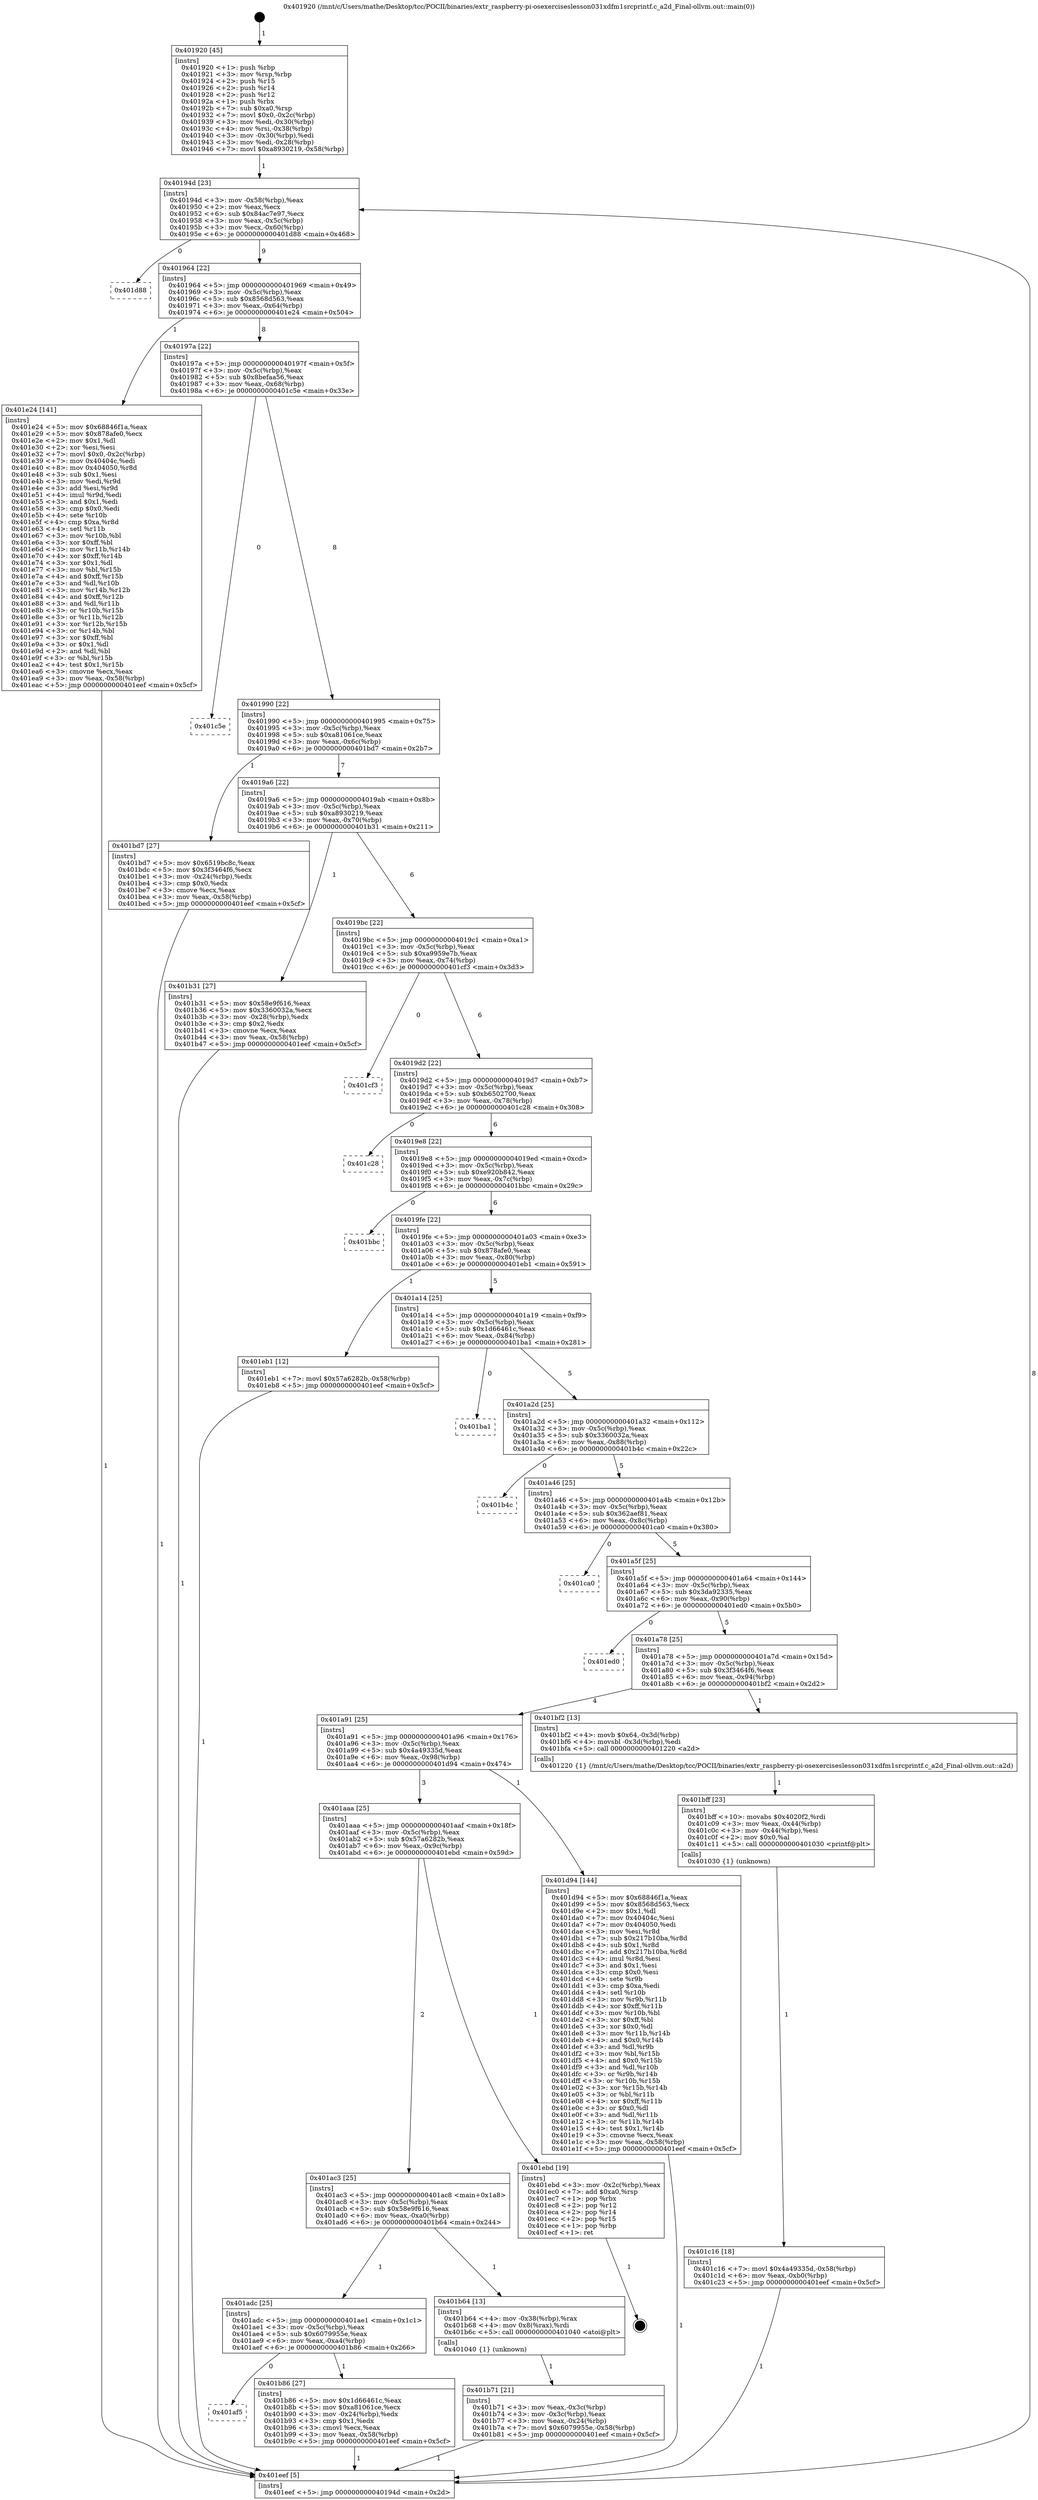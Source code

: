 digraph "0x401920" {
  label = "0x401920 (/mnt/c/Users/mathe/Desktop/tcc/POCII/binaries/extr_raspberry-pi-osexerciseslesson031xdfm1srcprintf.c_a2d_Final-ollvm.out::main(0))"
  labelloc = "t"
  node[shape=record]

  Entry [label="",width=0.3,height=0.3,shape=circle,fillcolor=black,style=filled]
  "0x40194d" [label="{
     0x40194d [23]\l
     | [instrs]\l
     &nbsp;&nbsp;0x40194d \<+3\>: mov -0x58(%rbp),%eax\l
     &nbsp;&nbsp;0x401950 \<+2\>: mov %eax,%ecx\l
     &nbsp;&nbsp;0x401952 \<+6\>: sub $0x84ac7e97,%ecx\l
     &nbsp;&nbsp;0x401958 \<+3\>: mov %eax,-0x5c(%rbp)\l
     &nbsp;&nbsp;0x40195b \<+3\>: mov %ecx,-0x60(%rbp)\l
     &nbsp;&nbsp;0x40195e \<+6\>: je 0000000000401d88 \<main+0x468\>\l
  }"]
  "0x401d88" [label="{
     0x401d88\l
  }", style=dashed]
  "0x401964" [label="{
     0x401964 [22]\l
     | [instrs]\l
     &nbsp;&nbsp;0x401964 \<+5\>: jmp 0000000000401969 \<main+0x49\>\l
     &nbsp;&nbsp;0x401969 \<+3\>: mov -0x5c(%rbp),%eax\l
     &nbsp;&nbsp;0x40196c \<+5\>: sub $0x8568d563,%eax\l
     &nbsp;&nbsp;0x401971 \<+3\>: mov %eax,-0x64(%rbp)\l
     &nbsp;&nbsp;0x401974 \<+6\>: je 0000000000401e24 \<main+0x504\>\l
  }"]
  Exit [label="",width=0.3,height=0.3,shape=circle,fillcolor=black,style=filled,peripheries=2]
  "0x401e24" [label="{
     0x401e24 [141]\l
     | [instrs]\l
     &nbsp;&nbsp;0x401e24 \<+5\>: mov $0x68846f1a,%eax\l
     &nbsp;&nbsp;0x401e29 \<+5\>: mov $0x878afe0,%ecx\l
     &nbsp;&nbsp;0x401e2e \<+2\>: mov $0x1,%dl\l
     &nbsp;&nbsp;0x401e30 \<+2\>: xor %esi,%esi\l
     &nbsp;&nbsp;0x401e32 \<+7\>: movl $0x0,-0x2c(%rbp)\l
     &nbsp;&nbsp;0x401e39 \<+7\>: mov 0x40404c,%edi\l
     &nbsp;&nbsp;0x401e40 \<+8\>: mov 0x404050,%r8d\l
     &nbsp;&nbsp;0x401e48 \<+3\>: sub $0x1,%esi\l
     &nbsp;&nbsp;0x401e4b \<+3\>: mov %edi,%r9d\l
     &nbsp;&nbsp;0x401e4e \<+3\>: add %esi,%r9d\l
     &nbsp;&nbsp;0x401e51 \<+4\>: imul %r9d,%edi\l
     &nbsp;&nbsp;0x401e55 \<+3\>: and $0x1,%edi\l
     &nbsp;&nbsp;0x401e58 \<+3\>: cmp $0x0,%edi\l
     &nbsp;&nbsp;0x401e5b \<+4\>: sete %r10b\l
     &nbsp;&nbsp;0x401e5f \<+4\>: cmp $0xa,%r8d\l
     &nbsp;&nbsp;0x401e63 \<+4\>: setl %r11b\l
     &nbsp;&nbsp;0x401e67 \<+3\>: mov %r10b,%bl\l
     &nbsp;&nbsp;0x401e6a \<+3\>: xor $0xff,%bl\l
     &nbsp;&nbsp;0x401e6d \<+3\>: mov %r11b,%r14b\l
     &nbsp;&nbsp;0x401e70 \<+4\>: xor $0xff,%r14b\l
     &nbsp;&nbsp;0x401e74 \<+3\>: xor $0x1,%dl\l
     &nbsp;&nbsp;0x401e77 \<+3\>: mov %bl,%r15b\l
     &nbsp;&nbsp;0x401e7a \<+4\>: and $0xff,%r15b\l
     &nbsp;&nbsp;0x401e7e \<+3\>: and %dl,%r10b\l
     &nbsp;&nbsp;0x401e81 \<+3\>: mov %r14b,%r12b\l
     &nbsp;&nbsp;0x401e84 \<+4\>: and $0xff,%r12b\l
     &nbsp;&nbsp;0x401e88 \<+3\>: and %dl,%r11b\l
     &nbsp;&nbsp;0x401e8b \<+3\>: or %r10b,%r15b\l
     &nbsp;&nbsp;0x401e8e \<+3\>: or %r11b,%r12b\l
     &nbsp;&nbsp;0x401e91 \<+3\>: xor %r12b,%r15b\l
     &nbsp;&nbsp;0x401e94 \<+3\>: or %r14b,%bl\l
     &nbsp;&nbsp;0x401e97 \<+3\>: xor $0xff,%bl\l
     &nbsp;&nbsp;0x401e9a \<+3\>: or $0x1,%dl\l
     &nbsp;&nbsp;0x401e9d \<+2\>: and %dl,%bl\l
     &nbsp;&nbsp;0x401e9f \<+3\>: or %bl,%r15b\l
     &nbsp;&nbsp;0x401ea2 \<+4\>: test $0x1,%r15b\l
     &nbsp;&nbsp;0x401ea6 \<+3\>: cmovne %ecx,%eax\l
     &nbsp;&nbsp;0x401ea9 \<+3\>: mov %eax,-0x58(%rbp)\l
     &nbsp;&nbsp;0x401eac \<+5\>: jmp 0000000000401eef \<main+0x5cf\>\l
  }"]
  "0x40197a" [label="{
     0x40197a [22]\l
     | [instrs]\l
     &nbsp;&nbsp;0x40197a \<+5\>: jmp 000000000040197f \<main+0x5f\>\l
     &nbsp;&nbsp;0x40197f \<+3\>: mov -0x5c(%rbp),%eax\l
     &nbsp;&nbsp;0x401982 \<+5\>: sub $0x8befaa56,%eax\l
     &nbsp;&nbsp;0x401987 \<+3\>: mov %eax,-0x68(%rbp)\l
     &nbsp;&nbsp;0x40198a \<+6\>: je 0000000000401c5e \<main+0x33e\>\l
  }"]
  "0x401c16" [label="{
     0x401c16 [18]\l
     | [instrs]\l
     &nbsp;&nbsp;0x401c16 \<+7\>: movl $0x4a49335d,-0x58(%rbp)\l
     &nbsp;&nbsp;0x401c1d \<+6\>: mov %eax,-0xb0(%rbp)\l
     &nbsp;&nbsp;0x401c23 \<+5\>: jmp 0000000000401eef \<main+0x5cf\>\l
  }"]
  "0x401c5e" [label="{
     0x401c5e\l
  }", style=dashed]
  "0x401990" [label="{
     0x401990 [22]\l
     | [instrs]\l
     &nbsp;&nbsp;0x401990 \<+5\>: jmp 0000000000401995 \<main+0x75\>\l
     &nbsp;&nbsp;0x401995 \<+3\>: mov -0x5c(%rbp),%eax\l
     &nbsp;&nbsp;0x401998 \<+5\>: sub $0xa81061ce,%eax\l
     &nbsp;&nbsp;0x40199d \<+3\>: mov %eax,-0x6c(%rbp)\l
     &nbsp;&nbsp;0x4019a0 \<+6\>: je 0000000000401bd7 \<main+0x2b7\>\l
  }"]
  "0x401bff" [label="{
     0x401bff [23]\l
     | [instrs]\l
     &nbsp;&nbsp;0x401bff \<+10\>: movabs $0x4020f2,%rdi\l
     &nbsp;&nbsp;0x401c09 \<+3\>: mov %eax,-0x44(%rbp)\l
     &nbsp;&nbsp;0x401c0c \<+3\>: mov -0x44(%rbp),%esi\l
     &nbsp;&nbsp;0x401c0f \<+2\>: mov $0x0,%al\l
     &nbsp;&nbsp;0x401c11 \<+5\>: call 0000000000401030 \<printf@plt\>\l
     | [calls]\l
     &nbsp;&nbsp;0x401030 \{1\} (unknown)\l
  }"]
  "0x401bd7" [label="{
     0x401bd7 [27]\l
     | [instrs]\l
     &nbsp;&nbsp;0x401bd7 \<+5\>: mov $0x6519bc8c,%eax\l
     &nbsp;&nbsp;0x401bdc \<+5\>: mov $0x3f3464f6,%ecx\l
     &nbsp;&nbsp;0x401be1 \<+3\>: mov -0x24(%rbp),%edx\l
     &nbsp;&nbsp;0x401be4 \<+3\>: cmp $0x0,%edx\l
     &nbsp;&nbsp;0x401be7 \<+3\>: cmove %ecx,%eax\l
     &nbsp;&nbsp;0x401bea \<+3\>: mov %eax,-0x58(%rbp)\l
     &nbsp;&nbsp;0x401bed \<+5\>: jmp 0000000000401eef \<main+0x5cf\>\l
  }"]
  "0x4019a6" [label="{
     0x4019a6 [22]\l
     | [instrs]\l
     &nbsp;&nbsp;0x4019a6 \<+5\>: jmp 00000000004019ab \<main+0x8b\>\l
     &nbsp;&nbsp;0x4019ab \<+3\>: mov -0x5c(%rbp),%eax\l
     &nbsp;&nbsp;0x4019ae \<+5\>: sub $0xa8930219,%eax\l
     &nbsp;&nbsp;0x4019b3 \<+3\>: mov %eax,-0x70(%rbp)\l
     &nbsp;&nbsp;0x4019b6 \<+6\>: je 0000000000401b31 \<main+0x211\>\l
  }"]
  "0x401af5" [label="{
     0x401af5\l
  }", style=dashed]
  "0x401b31" [label="{
     0x401b31 [27]\l
     | [instrs]\l
     &nbsp;&nbsp;0x401b31 \<+5\>: mov $0x58e9f616,%eax\l
     &nbsp;&nbsp;0x401b36 \<+5\>: mov $0x3360032a,%ecx\l
     &nbsp;&nbsp;0x401b3b \<+3\>: mov -0x28(%rbp),%edx\l
     &nbsp;&nbsp;0x401b3e \<+3\>: cmp $0x2,%edx\l
     &nbsp;&nbsp;0x401b41 \<+3\>: cmovne %ecx,%eax\l
     &nbsp;&nbsp;0x401b44 \<+3\>: mov %eax,-0x58(%rbp)\l
     &nbsp;&nbsp;0x401b47 \<+5\>: jmp 0000000000401eef \<main+0x5cf\>\l
  }"]
  "0x4019bc" [label="{
     0x4019bc [22]\l
     | [instrs]\l
     &nbsp;&nbsp;0x4019bc \<+5\>: jmp 00000000004019c1 \<main+0xa1\>\l
     &nbsp;&nbsp;0x4019c1 \<+3\>: mov -0x5c(%rbp),%eax\l
     &nbsp;&nbsp;0x4019c4 \<+5\>: sub $0xa9959e7b,%eax\l
     &nbsp;&nbsp;0x4019c9 \<+3\>: mov %eax,-0x74(%rbp)\l
     &nbsp;&nbsp;0x4019cc \<+6\>: je 0000000000401cf3 \<main+0x3d3\>\l
  }"]
  "0x401eef" [label="{
     0x401eef [5]\l
     | [instrs]\l
     &nbsp;&nbsp;0x401eef \<+5\>: jmp 000000000040194d \<main+0x2d\>\l
  }"]
  "0x401920" [label="{
     0x401920 [45]\l
     | [instrs]\l
     &nbsp;&nbsp;0x401920 \<+1\>: push %rbp\l
     &nbsp;&nbsp;0x401921 \<+3\>: mov %rsp,%rbp\l
     &nbsp;&nbsp;0x401924 \<+2\>: push %r15\l
     &nbsp;&nbsp;0x401926 \<+2\>: push %r14\l
     &nbsp;&nbsp;0x401928 \<+2\>: push %r12\l
     &nbsp;&nbsp;0x40192a \<+1\>: push %rbx\l
     &nbsp;&nbsp;0x40192b \<+7\>: sub $0xa0,%rsp\l
     &nbsp;&nbsp;0x401932 \<+7\>: movl $0x0,-0x2c(%rbp)\l
     &nbsp;&nbsp;0x401939 \<+3\>: mov %edi,-0x30(%rbp)\l
     &nbsp;&nbsp;0x40193c \<+4\>: mov %rsi,-0x38(%rbp)\l
     &nbsp;&nbsp;0x401940 \<+3\>: mov -0x30(%rbp),%edi\l
     &nbsp;&nbsp;0x401943 \<+3\>: mov %edi,-0x28(%rbp)\l
     &nbsp;&nbsp;0x401946 \<+7\>: movl $0xa8930219,-0x58(%rbp)\l
  }"]
  "0x401b86" [label="{
     0x401b86 [27]\l
     | [instrs]\l
     &nbsp;&nbsp;0x401b86 \<+5\>: mov $0x1d66461c,%eax\l
     &nbsp;&nbsp;0x401b8b \<+5\>: mov $0xa81061ce,%ecx\l
     &nbsp;&nbsp;0x401b90 \<+3\>: mov -0x24(%rbp),%edx\l
     &nbsp;&nbsp;0x401b93 \<+3\>: cmp $0x1,%edx\l
     &nbsp;&nbsp;0x401b96 \<+3\>: cmovl %ecx,%eax\l
     &nbsp;&nbsp;0x401b99 \<+3\>: mov %eax,-0x58(%rbp)\l
     &nbsp;&nbsp;0x401b9c \<+5\>: jmp 0000000000401eef \<main+0x5cf\>\l
  }"]
  "0x401cf3" [label="{
     0x401cf3\l
  }", style=dashed]
  "0x4019d2" [label="{
     0x4019d2 [22]\l
     | [instrs]\l
     &nbsp;&nbsp;0x4019d2 \<+5\>: jmp 00000000004019d7 \<main+0xb7\>\l
     &nbsp;&nbsp;0x4019d7 \<+3\>: mov -0x5c(%rbp),%eax\l
     &nbsp;&nbsp;0x4019da \<+5\>: sub $0xb6502700,%eax\l
     &nbsp;&nbsp;0x4019df \<+3\>: mov %eax,-0x78(%rbp)\l
     &nbsp;&nbsp;0x4019e2 \<+6\>: je 0000000000401c28 \<main+0x308\>\l
  }"]
  "0x401b71" [label="{
     0x401b71 [21]\l
     | [instrs]\l
     &nbsp;&nbsp;0x401b71 \<+3\>: mov %eax,-0x3c(%rbp)\l
     &nbsp;&nbsp;0x401b74 \<+3\>: mov -0x3c(%rbp),%eax\l
     &nbsp;&nbsp;0x401b77 \<+3\>: mov %eax,-0x24(%rbp)\l
     &nbsp;&nbsp;0x401b7a \<+7\>: movl $0x6079955e,-0x58(%rbp)\l
     &nbsp;&nbsp;0x401b81 \<+5\>: jmp 0000000000401eef \<main+0x5cf\>\l
  }"]
  "0x401c28" [label="{
     0x401c28\l
  }", style=dashed]
  "0x4019e8" [label="{
     0x4019e8 [22]\l
     | [instrs]\l
     &nbsp;&nbsp;0x4019e8 \<+5\>: jmp 00000000004019ed \<main+0xcd\>\l
     &nbsp;&nbsp;0x4019ed \<+3\>: mov -0x5c(%rbp),%eax\l
     &nbsp;&nbsp;0x4019f0 \<+5\>: sub $0xe920b842,%eax\l
     &nbsp;&nbsp;0x4019f5 \<+3\>: mov %eax,-0x7c(%rbp)\l
     &nbsp;&nbsp;0x4019f8 \<+6\>: je 0000000000401bbc \<main+0x29c\>\l
  }"]
  "0x401adc" [label="{
     0x401adc [25]\l
     | [instrs]\l
     &nbsp;&nbsp;0x401adc \<+5\>: jmp 0000000000401ae1 \<main+0x1c1\>\l
     &nbsp;&nbsp;0x401ae1 \<+3\>: mov -0x5c(%rbp),%eax\l
     &nbsp;&nbsp;0x401ae4 \<+5\>: sub $0x6079955e,%eax\l
     &nbsp;&nbsp;0x401ae9 \<+6\>: mov %eax,-0xa4(%rbp)\l
     &nbsp;&nbsp;0x401aef \<+6\>: je 0000000000401b86 \<main+0x266\>\l
  }"]
  "0x401bbc" [label="{
     0x401bbc\l
  }", style=dashed]
  "0x4019fe" [label="{
     0x4019fe [22]\l
     | [instrs]\l
     &nbsp;&nbsp;0x4019fe \<+5\>: jmp 0000000000401a03 \<main+0xe3\>\l
     &nbsp;&nbsp;0x401a03 \<+3\>: mov -0x5c(%rbp),%eax\l
     &nbsp;&nbsp;0x401a06 \<+5\>: sub $0x878afe0,%eax\l
     &nbsp;&nbsp;0x401a0b \<+3\>: mov %eax,-0x80(%rbp)\l
     &nbsp;&nbsp;0x401a0e \<+6\>: je 0000000000401eb1 \<main+0x591\>\l
  }"]
  "0x401b64" [label="{
     0x401b64 [13]\l
     | [instrs]\l
     &nbsp;&nbsp;0x401b64 \<+4\>: mov -0x38(%rbp),%rax\l
     &nbsp;&nbsp;0x401b68 \<+4\>: mov 0x8(%rax),%rdi\l
     &nbsp;&nbsp;0x401b6c \<+5\>: call 0000000000401040 \<atoi@plt\>\l
     | [calls]\l
     &nbsp;&nbsp;0x401040 \{1\} (unknown)\l
  }"]
  "0x401eb1" [label="{
     0x401eb1 [12]\l
     | [instrs]\l
     &nbsp;&nbsp;0x401eb1 \<+7\>: movl $0x57a6282b,-0x58(%rbp)\l
     &nbsp;&nbsp;0x401eb8 \<+5\>: jmp 0000000000401eef \<main+0x5cf\>\l
  }"]
  "0x401a14" [label="{
     0x401a14 [25]\l
     | [instrs]\l
     &nbsp;&nbsp;0x401a14 \<+5\>: jmp 0000000000401a19 \<main+0xf9\>\l
     &nbsp;&nbsp;0x401a19 \<+3\>: mov -0x5c(%rbp),%eax\l
     &nbsp;&nbsp;0x401a1c \<+5\>: sub $0x1d66461c,%eax\l
     &nbsp;&nbsp;0x401a21 \<+6\>: mov %eax,-0x84(%rbp)\l
     &nbsp;&nbsp;0x401a27 \<+6\>: je 0000000000401ba1 \<main+0x281\>\l
  }"]
  "0x401ac3" [label="{
     0x401ac3 [25]\l
     | [instrs]\l
     &nbsp;&nbsp;0x401ac3 \<+5\>: jmp 0000000000401ac8 \<main+0x1a8\>\l
     &nbsp;&nbsp;0x401ac8 \<+3\>: mov -0x5c(%rbp),%eax\l
     &nbsp;&nbsp;0x401acb \<+5\>: sub $0x58e9f616,%eax\l
     &nbsp;&nbsp;0x401ad0 \<+6\>: mov %eax,-0xa0(%rbp)\l
     &nbsp;&nbsp;0x401ad6 \<+6\>: je 0000000000401b64 \<main+0x244\>\l
  }"]
  "0x401ba1" [label="{
     0x401ba1\l
  }", style=dashed]
  "0x401a2d" [label="{
     0x401a2d [25]\l
     | [instrs]\l
     &nbsp;&nbsp;0x401a2d \<+5\>: jmp 0000000000401a32 \<main+0x112\>\l
     &nbsp;&nbsp;0x401a32 \<+3\>: mov -0x5c(%rbp),%eax\l
     &nbsp;&nbsp;0x401a35 \<+5\>: sub $0x3360032a,%eax\l
     &nbsp;&nbsp;0x401a3a \<+6\>: mov %eax,-0x88(%rbp)\l
     &nbsp;&nbsp;0x401a40 \<+6\>: je 0000000000401b4c \<main+0x22c\>\l
  }"]
  "0x401ebd" [label="{
     0x401ebd [19]\l
     | [instrs]\l
     &nbsp;&nbsp;0x401ebd \<+3\>: mov -0x2c(%rbp),%eax\l
     &nbsp;&nbsp;0x401ec0 \<+7\>: add $0xa0,%rsp\l
     &nbsp;&nbsp;0x401ec7 \<+1\>: pop %rbx\l
     &nbsp;&nbsp;0x401ec8 \<+2\>: pop %r12\l
     &nbsp;&nbsp;0x401eca \<+2\>: pop %r14\l
     &nbsp;&nbsp;0x401ecc \<+2\>: pop %r15\l
     &nbsp;&nbsp;0x401ece \<+1\>: pop %rbp\l
     &nbsp;&nbsp;0x401ecf \<+1\>: ret\l
  }"]
  "0x401b4c" [label="{
     0x401b4c\l
  }", style=dashed]
  "0x401a46" [label="{
     0x401a46 [25]\l
     | [instrs]\l
     &nbsp;&nbsp;0x401a46 \<+5\>: jmp 0000000000401a4b \<main+0x12b\>\l
     &nbsp;&nbsp;0x401a4b \<+3\>: mov -0x5c(%rbp),%eax\l
     &nbsp;&nbsp;0x401a4e \<+5\>: sub $0x362aef81,%eax\l
     &nbsp;&nbsp;0x401a53 \<+6\>: mov %eax,-0x8c(%rbp)\l
     &nbsp;&nbsp;0x401a59 \<+6\>: je 0000000000401ca0 \<main+0x380\>\l
  }"]
  "0x401aaa" [label="{
     0x401aaa [25]\l
     | [instrs]\l
     &nbsp;&nbsp;0x401aaa \<+5\>: jmp 0000000000401aaf \<main+0x18f\>\l
     &nbsp;&nbsp;0x401aaf \<+3\>: mov -0x5c(%rbp),%eax\l
     &nbsp;&nbsp;0x401ab2 \<+5\>: sub $0x57a6282b,%eax\l
     &nbsp;&nbsp;0x401ab7 \<+6\>: mov %eax,-0x9c(%rbp)\l
     &nbsp;&nbsp;0x401abd \<+6\>: je 0000000000401ebd \<main+0x59d\>\l
  }"]
  "0x401ca0" [label="{
     0x401ca0\l
  }", style=dashed]
  "0x401a5f" [label="{
     0x401a5f [25]\l
     | [instrs]\l
     &nbsp;&nbsp;0x401a5f \<+5\>: jmp 0000000000401a64 \<main+0x144\>\l
     &nbsp;&nbsp;0x401a64 \<+3\>: mov -0x5c(%rbp),%eax\l
     &nbsp;&nbsp;0x401a67 \<+5\>: sub $0x3da92335,%eax\l
     &nbsp;&nbsp;0x401a6c \<+6\>: mov %eax,-0x90(%rbp)\l
     &nbsp;&nbsp;0x401a72 \<+6\>: je 0000000000401ed0 \<main+0x5b0\>\l
  }"]
  "0x401d94" [label="{
     0x401d94 [144]\l
     | [instrs]\l
     &nbsp;&nbsp;0x401d94 \<+5\>: mov $0x68846f1a,%eax\l
     &nbsp;&nbsp;0x401d99 \<+5\>: mov $0x8568d563,%ecx\l
     &nbsp;&nbsp;0x401d9e \<+2\>: mov $0x1,%dl\l
     &nbsp;&nbsp;0x401da0 \<+7\>: mov 0x40404c,%esi\l
     &nbsp;&nbsp;0x401da7 \<+7\>: mov 0x404050,%edi\l
     &nbsp;&nbsp;0x401dae \<+3\>: mov %esi,%r8d\l
     &nbsp;&nbsp;0x401db1 \<+7\>: sub $0x217b10ba,%r8d\l
     &nbsp;&nbsp;0x401db8 \<+4\>: sub $0x1,%r8d\l
     &nbsp;&nbsp;0x401dbc \<+7\>: add $0x217b10ba,%r8d\l
     &nbsp;&nbsp;0x401dc3 \<+4\>: imul %r8d,%esi\l
     &nbsp;&nbsp;0x401dc7 \<+3\>: and $0x1,%esi\l
     &nbsp;&nbsp;0x401dca \<+3\>: cmp $0x0,%esi\l
     &nbsp;&nbsp;0x401dcd \<+4\>: sete %r9b\l
     &nbsp;&nbsp;0x401dd1 \<+3\>: cmp $0xa,%edi\l
     &nbsp;&nbsp;0x401dd4 \<+4\>: setl %r10b\l
     &nbsp;&nbsp;0x401dd8 \<+3\>: mov %r9b,%r11b\l
     &nbsp;&nbsp;0x401ddb \<+4\>: xor $0xff,%r11b\l
     &nbsp;&nbsp;0x401ddf \<+3\>: mov %r10b,%bl\l
     &nbsp;&nbsp;0x401de2 \<+3\>: xor $0xff,%bl\l
     &nbsp;&nbsp;0x401de5 \<+3\>: xor $0x0,%dl\l
     &nbsp;&nbsp;0x401de8 \<+3\>: mov %r11b,%r14b\l
     &nbsp;&nbsp;0x401deb \<+4\>: and $0x0,%r14b\l
     &nbsp;&nbsp;0x401def \<+3\>: and %dl,%r9b\l
     &nbsp;&nbsp;0x401df2 \<+3\>: mov %bl,%r15b\l
     &nbsp;&nbsp;0x401df5 \<+4\>: and $0x0,%r15b\l
     &nbsp;&nbsp;0x401df9 \<+3\>: and %dl,%r10b\l
     &nbsp;&nbsp;0x401dfc \<+3\>: or %r9b,%r14b\l
     &nbsp;&nbsp;0x401dff \<+3\>: or %r10b,%r15b\l
     &nbsp;&nbsp;0x401e02 \<+3\>: xor %r15b,%r14b\l
     &nbsp;&nbsp;0x401e05 \<+3\>: or %bl,%r11b\l
     &nbsp;&nbsp;0x401e08 \<+4\>: xor $0xff,%r11b\l
     &nbsp;&nbsp;0x401e0c \<+3\>: or $0x0,%dl\l
     &nbsp;&nbsp;0x401e0f \<+3\>: and %dl,%r11b\l
     &nbsp;&nbsp;0x401e12 \<+3\>: or %r11b,%r14b\l
     &nbsp;&nbsp;0x401e15 \<+4\>: test $0x1,%r14b\l
     &nbsp;&nbsp;0x401e19 \<+3\>: cmovne %ecx,%eax\l
     &nbsp;&nbsp;0x401e1c \<+3\>: mov %eax,-0x58(%rbp)\l
     &nbsp;&nbsp;0x401e1f \<+5\>: jmp 0000000000401eef \<main+0x5cf\>\l
  }"]
  "0x401ed0" [label="{
     0x401ed0\l
  }", style=dashed]
  "0x401a78" [label="{
     0x401a78 [25]\l
     | [instrs]\l
     &nbsp;&nbsp;0x401a78 \<+5\>: jmp 0000000000401a7d \<main+0x15d\>\l
     &nbsp;&nbsp;0x401a7d \<+3\>: mov -0x5c(%rbp),%eax\l
     &nbsp;&nbsp;0x401a80 \<+5\>: sub $0x3f3464f6,%eax\l
     &nbsp;&nbsp;0x401a85 \<+6\>: mov %eax,-0x94(%rbp)\l
     &nbsp;&nbsp;0x401a8b \<+6\>: je 0000000000401bf2 \<main+0x2d2\>\l
  }"]
  "0x401a91" [label="{
     0x401a91 [25]\l
     | [instrs]\l
     &nbsp;&nbsp;0x401a91 \<+5\>: jmp 0000000000401a96 \<main+0x176\>\l
     &nbsp;&nbsp;0x401a96 \<+3\>: mov -0x5c(%rbp),%eax\l
     &nbsp;&nbsp;0x401a99 \<+5\>: sub $0x4a49335d,%eax\l
     &nbsp;&nbsp;0x401a9e \<+6\>: mov %eax,-0x98(%rbp)\l
     &nbsp;&nbsp;0x401aa4 \<+6\>: je 0000000000401d94 \<main+0x474\>\l
  }"]
  "0x401bf2" [label="{
     0x401bf2 [13]\l
     | [instrs]\l
     &nbsp;&nbsp;0x401bf2 \<+4\>: movb $0x64,-0x3d(%rbp)\l
     &nbsp;&nbsp;0x401bf6 \<+4\>: movsbl -0x3d(%rbp),%edi\l
     &nbsp;&nbsp;0x401bfa \<+5\>: call 0000000000401220 \<a2d\>\l
     | [calls]\l
     &nbsp;&nbsp;0x401220 \{1\} (/mnt/c/Users/mathe/Desktop/tcc/POCII/binaries/extr_raspberry-pi-osexerciseslesson031xdfm1srcprintf.c_a2d_Final-ollvm.out::a2d)\l
  }"]
  Entry -> "0x401920" [label=" 1"]
  "0x40194d" -> "0x401d88" [label=" 0"]
  "0x40194d" -> "0x401964" [label=" 9"]
  "0x401ebd" -> Exit [label=" 1"]
  "0x401964" -> "0x401e24" [label=" 1"]
  "0x401964" -> "0x40197a" [label=" 8"]
  "0x401eb1" -> "0x401eef" [label=" 1"]
  "0x40197a" -> "0x401c5e" [label=" 0"]
  "0x40197a" -> "0x401990" [label=" 8"]
  "0x401e24" -> "0x401eef" [label=" 1"]
  "0x401990" -> "0x401bd7" [label=" 1"]
  "0x401990" -> "0x4019a6" [label=" 7"]
  "0x401d94" -> "0x401eef" [label=" 1"]
  "0x4019a6" -> "0x401b31" [label=" 1"]
  "0x4019a6" -> "0x4019bc" [label=" 6"]
  "0x401b31" -> "0x401eef" [label=" 1"]
  "0x401920" -> "0x40194d" [label=" 1"]
  "0x401eef" -> "0x40194d" [label=" 8"]
  "0x401c16" -> "0x401eef" [label=" 1"]
  "0x4019bc" -> "0x401cf3" [label=" 0"]
  "0x4019bc" -> "0x4019d2" [label=" 6"]
  "0x401bff" -> "0x401c16" [label=" 1"]
  "0x4019d2" -> "0x401c28" [label=" 0"]
  "0x4019d2" -> "0x4019e8" [label=" 6"]
  "0x401bd7" -> "0x401eef" [label=" 1"]
  "0x4019e8" -> "0x401bbc" [label=" 0"]
  "0x4019e8" -> "0x4019fe" [label=" 6"]
  "0x401b86" -> "0x401eef" [label=" 1"]
  "0x4019fe" -> "0x401eb1" [label=" 1"]
  "0x4019fe" -> "0x401a14" [label=" 5"]
  "0x401adc" -> "0x401af5" [label=" 0"]
  "0x401a14" -> "0x401ba1" [label=" 0"]
  "0x401a14" -> "0x401a2d" [label=" 5"]
  "0x401bf2" -> "0x401bff" [label=" 1"]
  "0x401a2d" -> "0x401b4c" [label=" 0"]
  "0x401a2d" -> "0x401a46" [label=" 5"]
  "0x401b71" -> "0x401eef" [label=" 1"]
  "0x401a46" -> "0x401ca0" [label=" 0"]
  "0x401a46" -> "0x401a5f" [label=" 5"]
  "0x401ac3" -> "0x401adc" [label=" 1"]
  "0x401a5f" -> "0x401ed0" [label=" 0"]
  "0x401a5f" -> "0x401a78" [label=" 5"]
  "0x401ac3" -> "0x401b64" [label=" 1"]
  "0x401a78" -> "0x401bf2" [label=" 1"]
  "0x401a78" -> "0x401a91" [label=" 4"]
  "0x401adc" -> "0x401b86" [label=" 1"]
  "0x401a91" -> "0x401d94" [label=" 1"]
  "0x401a91" -> "0x401aaa" [label=" 3"]
  "0x401b64" -> "0x401b71" [label=" 1"]
  "0x401aaa" -> "0x401ebd" [label=" 1"]
  "0x401aaa" -> "0x401ac3" [label=" 2"]
}
